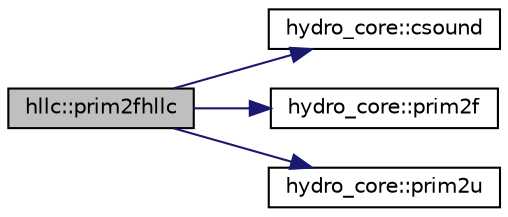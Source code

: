 digraph "hllc::prim2fhllc"
{
  edge [fontname="Helvetica",fontsize="10",labelfontname="Helvetica",labelfontsize="10"];
  node [fontname="Helvetica",fontsize="10",shape=record];
  rankdir="LR";
  Node1 [label="hllc::prim2fhllc",height=0.2,width=0.4,color="black", fillcolor="grey75", style="filled", fontcolor="black"];
  Node1 -> Node2 [color="midnightblue",fontsize="10",style="solid",fontname="Helvetica"];
  Node2 [label="hydro_core::csound",height=0.2,width=0.4,color="black", fillcolor="white", style="filled",URL="$namespacehydro__core.html#a27cb7ddb40cc0226e0139bd9eba42dfa",tooltip="Computes the sound speed. "];
  Node1 -> Node3 [color="midnightblue",fontsize="10",style="solid",fontname="Helvetica"];
  Node3 [label="hydro_core::prim2f",height=0.2,width=0.4,color="black", fillcolor="white", style="filled",URL="$namespacehydro__core.html#a725c2c598f080ea420f4043dbda3f996",tooltip="Computes the Euler Fluxes in one cell. "];
  Node1 -> Node4 [color="midnightblue",fontsize="10",style="solid",fontname="Helvetica"];
  Node4 [label="hydro_core::prim2u",height=0.2,width=0.4,color="black", fillcolor="white", style="filled",URL="$namespacehydro__core.html#a98cafc8f97d7a1b3f8050b8e442194c3",tooltip="Computes the conserved conserved variables from the primitives in a single cell. "];
}

